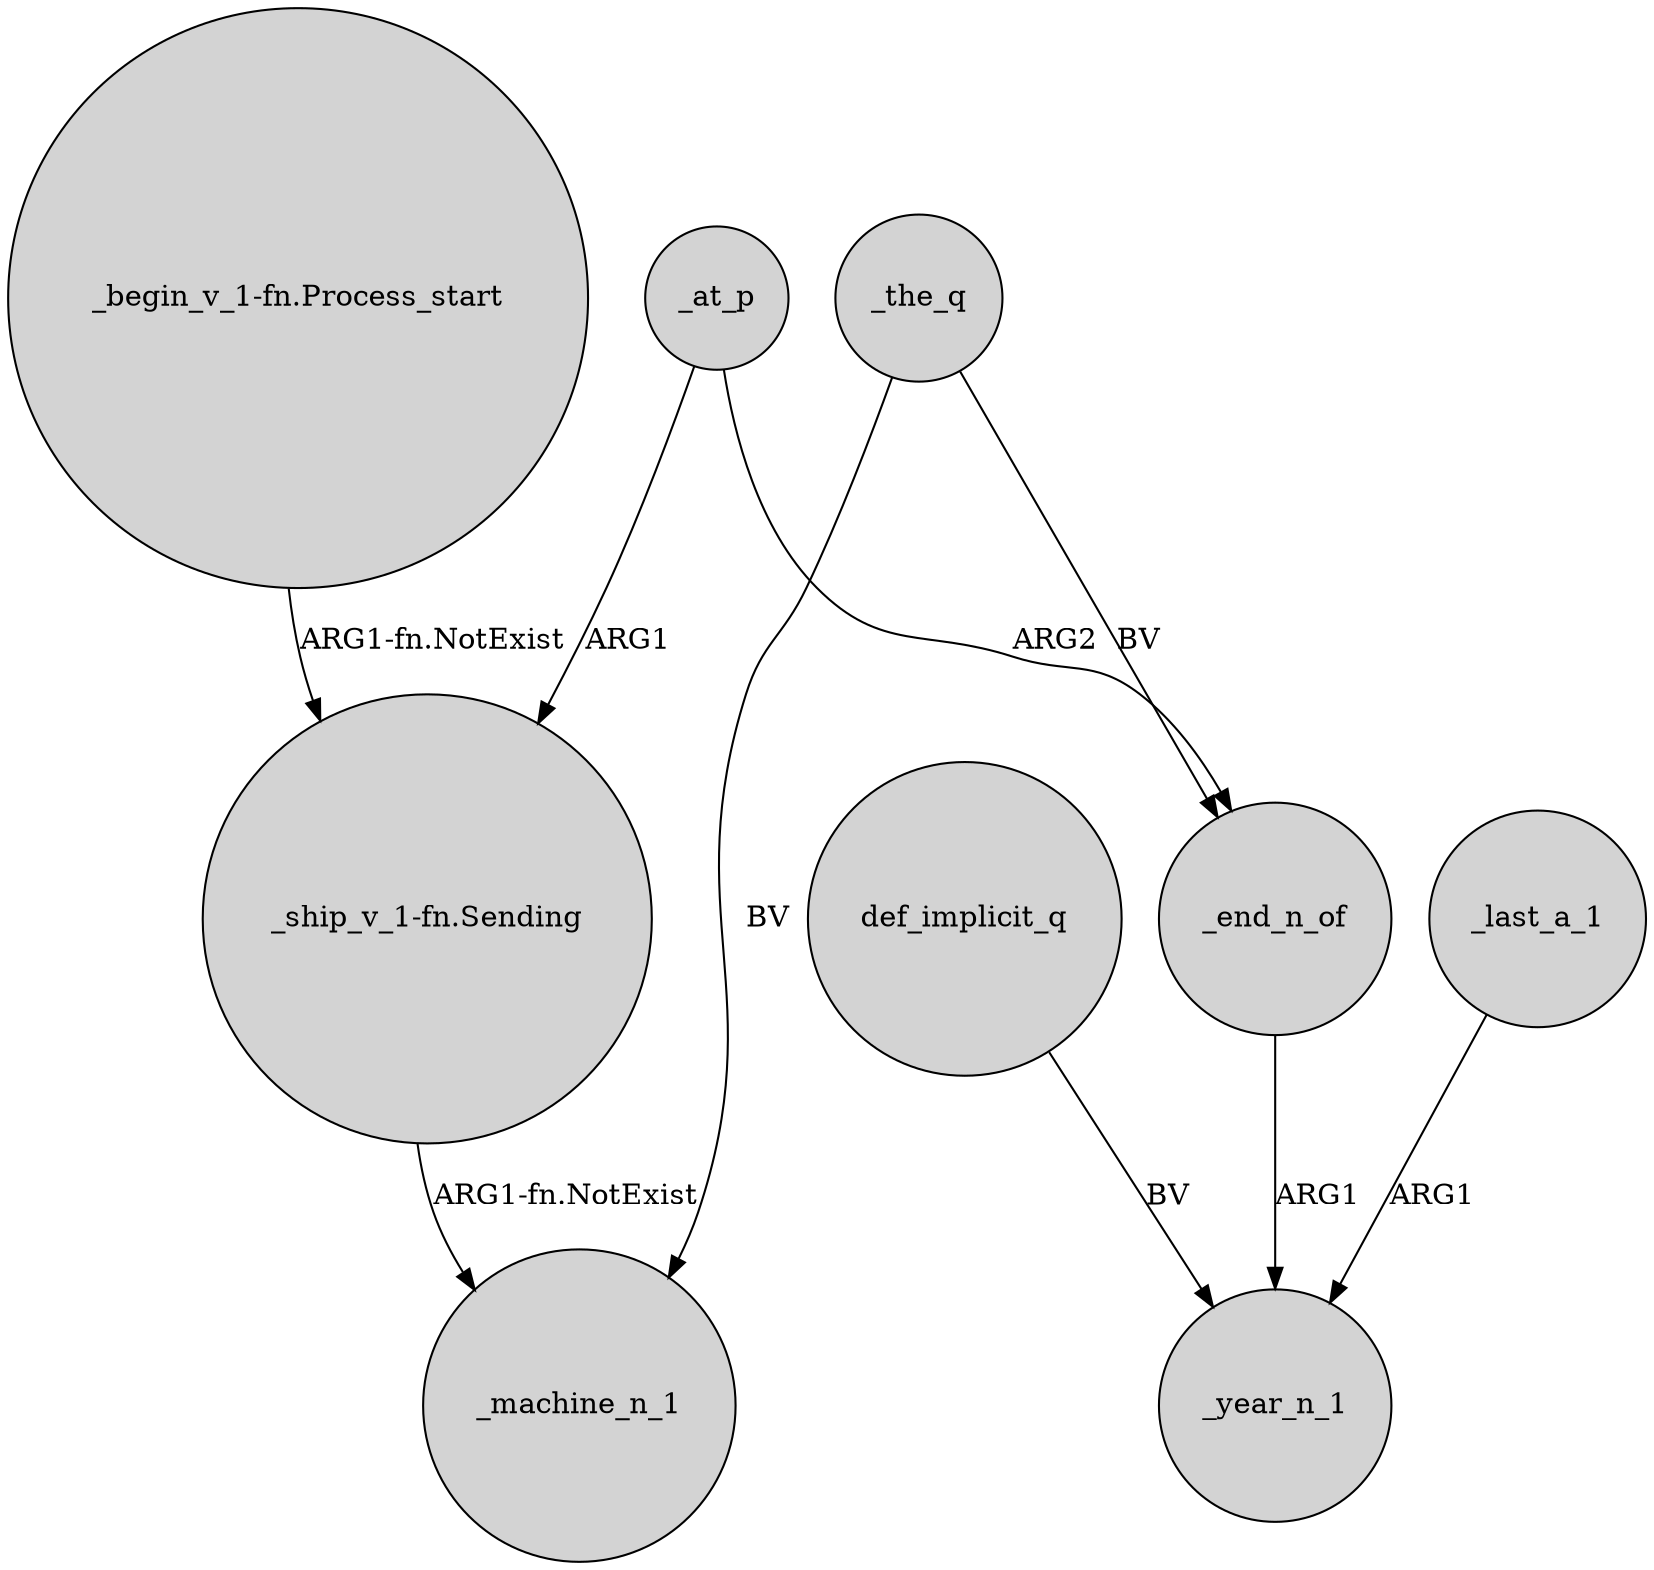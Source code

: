 digraph {
	node [shape=circle style=filled]
	"_ship_v_1-fn.Sending" -> _machine_n_1 [label="ARG1-fn.NotExist"]
	_the_q -> _machine_n_1 [label=BV]
	def_implicit_q -> _year_n_1 [label=BV]
	_at_p -> "_ship_v_1-fn.Sending" [label=ARG1]
	_end_n_of -> _year_n_1 [label=ARG1]
	"_begin_v_1-fn.Process_start" -> "_ship_v_1-fn.Sending" [label="ARG1-fn.NotExist"]
	_the_q -> _end_n_of [label=BV]
	_last_a_1 -> _year_n_1 [label=ARG1]
	_at_p -> _end_n_of [label=ARG2]
}
